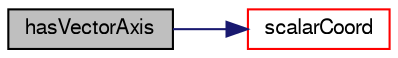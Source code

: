 digraph "hasVectorAxis"
{
  bgcolor="transparent";
  edge [fontname="FreeSans",fontsize="10",labelfontname="FreeSans",labelfontsize="10"];
  node [fontname="FreeSans",fontsize="10",shape=record];
  rankdir="LR";
  Node84 [label="hasVectorAxis",height=0.2,width=0.4,color="black", fillcolor="grey75", style="filled", fontcolor="black"];
  Node84 -> Node85 [color="midnightblue",fontsize="10",style="solid",fontname="FreeSans"];
  Node85 [label="scalarCoord",height=0.2,width=0.4,color="red",URL="$a21846.html#ae6a6abb009b265fdbf1fc3609c10355c",tooltip="Get coordinate of point according to axis specification. "];
}
